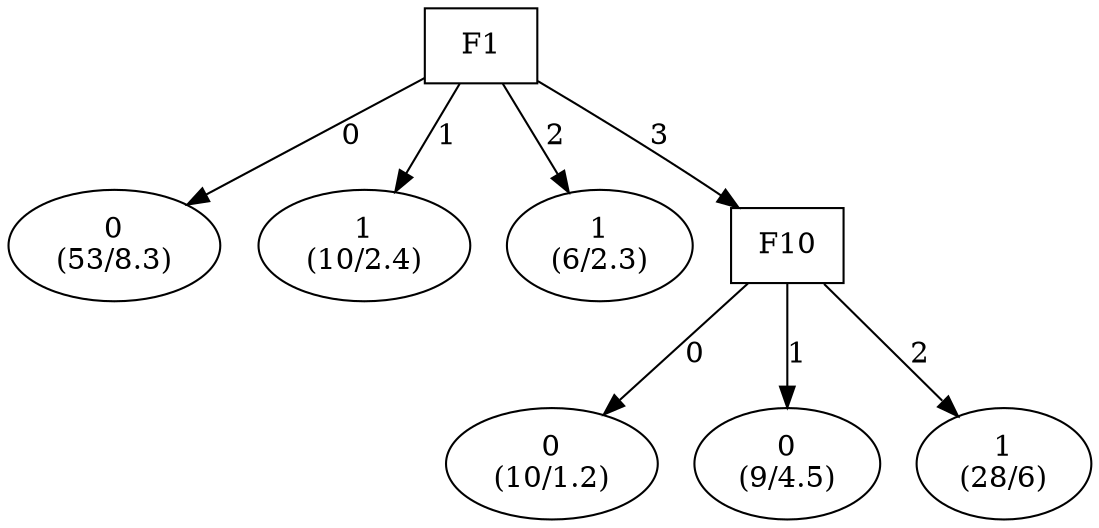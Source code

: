 digraph YaDT {
n0 [ shape=box, label="F1\n"]
n0 -> n1 [label="0"]
n1 [ shape=ellipse, label="0\n(53/8.3)"]
n0 -> n2 [label="1"]
n2 [ shape=ellipse, label="1\n(10/2.4)"]
n0 -> n3 [label="2"]
n3 [ shape=ellipse, label="1\n(6/2.3)"]
n0 -> n4 [label="3"]
n4 [ shape=box, label="F10\n"]
n4 -> n5 [label="0"]
n5 [ shape=ellipse, label="0\n(10/1.2)"]
n4 -> n6 [label="1"]
n6 [ shape=ellipse, label="0\n(9/4.5)"]
n4 -> n7 [label="2"]
n7 [ shape=ellipse, label="1\n(28/6)"]
}
